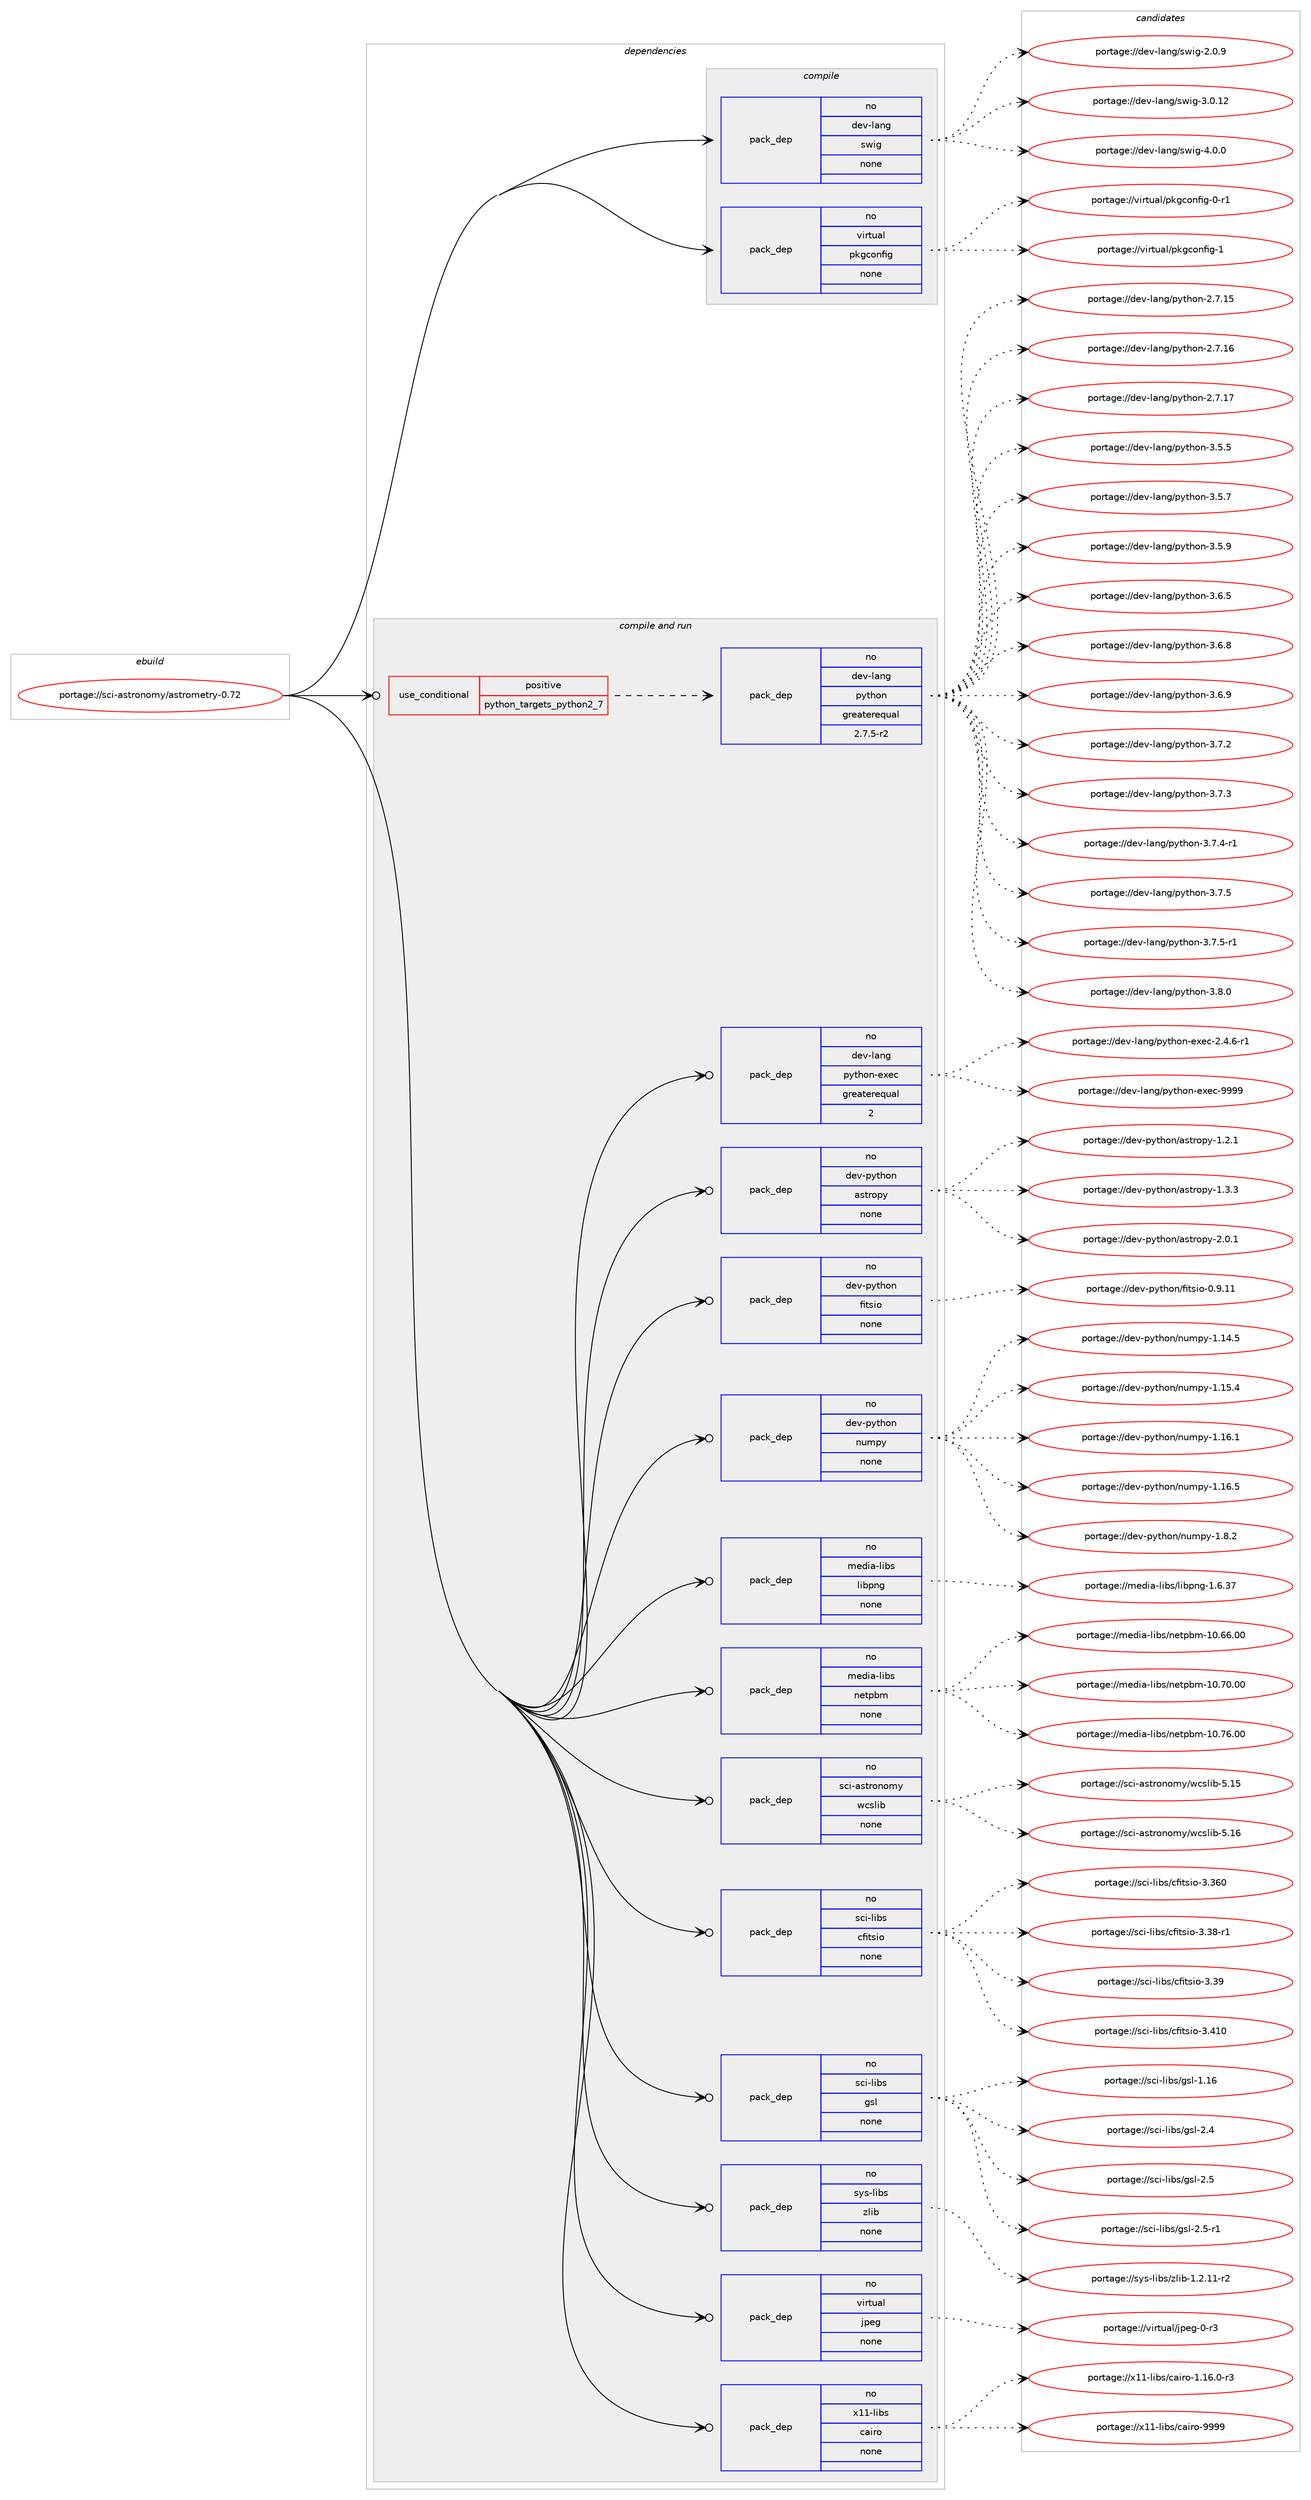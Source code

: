 digraph prolog {

# *************
# Graph options
# *************

newrank=true;
concentrate=true;
compound=true;
graph [rankdir=LR,fontname=Helvetica,fontsize=10,ranksep=1.5];#, ranksep=2.5, nodesep=0.2];
edge  [arrowhead=vee];
node  [fontname=Helvetica,fontsize=10];

# **********
# The ebuild
# **********

subgraph cluster_leftcol {
color=gray;
rank=same;
label=<<i>ebuild</i>>;
id [label="portage://sci-astronomy/astrometry-0.72", color=red, width=4, href="../sci-astronomy/astrometry-0.72.svg"];
}

# ****************
# The dependencies
# ****************

subgraph cluster_midcol {
color=gray;
label=<<i>dependencies</i>>;
subgraph cluster_compile {
fillcolor="#eeeeee";
style=filled;
label=<<i>compile</i>>;
subgraph pack280592 {
dependency382016 [label=<<TABLE BORDER="0" CELLBORDER="1" CELLSPACING="0" CELLPADDING="4" WIDTH="220"><TR><TD ROWSPAN="6" CELLPADDING="30">pack_dep</TD></TR><TR><TD WIDTH="110">no</TD></TR><TR><TD>dev-lang</TD></TR><TR><TD>swig</TD></TR><TR><TD>none</TD></TR><TR><TD></TD></TR></TABLE>>, shape=none, color=blue];
}
id:e -> dependency382016:w [weight=20,style="solid",arrowhead="vee"];
subgraph pack280593 {
dependency382017 [label=<<TABLE BORDER="0" CELLBORDER="1" CELLSPACING="0" CELLPADDING="4" WIDTH="220"><TR><TD ROWSPAN="6" CELLPADDING="30">pack_dep</TD></TR><TR><TD WIDTH="110">no</TD></TR><TR><TD>virtual</TD></TR><TR><TD>pkgconfig</TD></TR><TR><TD>none</TD></TR><TR><TD></TD></TR></TABLE>>, shape=none, color=blue];
}
id:e -> dependency382017:w [weight=20,style="solid",arrowhead="vee"];
}
subgraph cluster_compileandrun {
fillcolor="#eeeeee";
style=filled;
label=<<i>compile and run</i>>;
subgraph cond95006 {
dependency382018 [label=<<TABLE BORDER="0" CELLBORDER="1" CELLSPACING="0" CELLPADDING="4"><TR><TD ROWSPAN="3" CELLPADDING="10">use_conditional</TD></TR><TR><TD>positive</TD></TR><TR><TD>python_targets_python2_7</TD></TR></TABLE>>, shape=none, color=red];
subgraph pack280594 {
dependency382019 [label=<<TABLE BORDER="0" CELLBORDER="1" CELLSPACING="0" CELLPADDING="4" WIDTH="220"><TR><TD ROWSPAN="6" CELLPADDING="30">pack_dep</TD></TR><TR><TD WIDTH="110">no</TD></TR><TR><TD>dev-lang</TD></TR><TR><TD>python</TD></TR><TR><TD>greaterequal</TD></TR><TR><TD>2.7.5-r2</TD></TR></TABLE>>, shape=none, color=blue];
}
dependency382018:e -> dependency382019:w [weight=20,style="dashed",arrowhead="vee"];
}
id:e -> dependency382018:w [weight=20,style="solid",arrowhead="odotvee"];
subgraph pack280595 {
dependency382020 [label=<<TABLE BORDER="0" CELLBORDER="1" CELLSPACING="0" CELLPADDING="4" WIDTH="220"><TR><TD ROWSPAN="6" CELLPADDING="30">pack_dep</TD></TR><TR><TD WIDTH="110">no</TD></TR><TR><TD>dev-lang</TD></TR><TR><TD>python-exec</TD></TR><TR><TD>greaterequal</TD></TR><TR><TD>2</TD></TR></TABLE>>, shape=none, color=blue];
}
id:e -> dependency382020:w [weight=20,style="solid",arrowhead="odotvee"];
subgraph pack280596 {
dependency382021 [label=<<TABLE BORDER="0" CELLBORDER="1" CELLSPACING="0" CELLPADDING="4" WIDTH="220"><TR><TD ROWSPAN="6" CELLPADDING="30">pack_dep</TD></TR><TR><TD WIDTH="110">no</TD></TR><TR><TD>dev-python</TD></TR><TR><TD>astropy</TD></TR><TR><TD>none</TD></TR><TR><TD></TD></TR></TABLE>>, shape=none, color=blue];
}
id:e -> dependency382021:w [weight=20,style="solid",arrowhead="odotvee"];
subgraph pack280597 {
dependency382022 [label=<<TABLE BORDER="0" CELLBORDER="1" CELLSPACING="0" CELLPADDING="4" WIDTH="220"><TR><TD ROWSPAN="6" CELLPADDING="30">pack_dep</TD></TR><TR><TD WIDTH="110">no</TD></TR><TR><TD>dev-python</TD></TR><TR><TD>fitsio</TD></TR><TR><TD>none</TD></TR><TR><TD></TD></TR></TABLE>>, shape=none, color=blue];
}
id:e -> dependency382022:w [weight=20,style="solid",arrowhead="odotvee"];
subgraph pack280598 {
dependency382023 [label=<<TABLE BORDER="0" CELLBORDER="1" CELLSPACING="0" CELLPADDING="4" WIDTH="220"><TR><TD ROWSPAN="6" CELLPADDING="30">pack_dep</TD></TR><TR><TD WIDTH="110">no</TD></TR><TR><TD>dev-python</TD></TR><TR><TD>numpy</TD></TR><TR><TD>none</TD></TR><TR><TD></TD></TR></TABLE>>, shape=none, color=blue];
}
id:e -> dependency382023:w [weight=20,style="solid",arrowhead="odotvee"];
subgraph pack280599 {
dependency382024 [label=<<TABLE BORDER="0" CELLBORDER="1" CELLSPACING="0" CELLPADDING="4" WIDTH="220"><TR><TD ROWSPAN="6" CELLPADDING="30">pack_dep</TD></TR><TR><TD WIDTH="110">no</TD></TR><TR><TD>media-libs</TD></TR><TR><TD>libpng</TD></TR><TR><TD>none</TD></TR><TR><TD></TD></TR></TABLE>>, shape=none, color=blue];
}
id:e -> dependency382024:w [weight=20,style="solid",arrowhead="odotvee"];
subgraph pack280600 {
dependency382025 [label=<<TABLE BORDER="0" CELLBORDER="1" CELLSPACING="0" CELLPADDING="4" WIDTH="220"><TR><TD ROWSPAN="6" CELLPADDING="30">pack_dep</TD></TR><TR><TD WIDTH="110">no</TD></TR><TR><TD>media-libs</TD></TR><TR><TD>netpbm</TD></TR><TR><TD>none</TD></TR><TR><TD></TD></TR></TABLE>>, shape=none, color=blue];
}
id:e -> dependency382025:w [weight=20,style="solid",arrowhead="odotvee"];
subgraph pack280601 {
dependency382026 [label=<<TABLE BORDER="0" CELLBORDER="1" CELLSPACING="0" CELLPADDING="4" WIDTH="220"><TR><TD ROWSPAN="6" CELLPADDING="30">pack_dep</TD></TR><TR><TD WIDTH="110">no</TD></TR><TR><TD>sci-astronomy</TD></TR><TR><TD>wcslib</TD></TR><TR><TD>none</TD></TR><TR><TD></TD></TR></TABLE>>, shape=none, color=blue];
}
id:e -> dependency382026:w [weight=20,style="solid",arrowhead="odotvee"];
subgraph pack280602 {
dependency382027 [label=<<TABLE BORDER="0" CELLBORDER="1" CELLSPACING="0" CELLPADDING="4" WIDTH="220"><TR><TD ROWSPAN="6" CELLPADDING="30">pack_dep</TD></TR><TR><TD WIDTH="110">no</TD></TR><TR><TD>sci-libs</TD></TR><TR><TD>cfitsio</TD></TR><TR><TD>none</TD></TR><TR><TD></TD></TR></TABLE>>, shape=none, color=blue];
}
id:e -> dependency382027:w [weight=20,style="solid",arrowhead="odotvee"];
subgraph pack280603 {
dependency382028 [label=<<TABLE BORDER="0" CELLBORDER="1" CELLSPACING="0" CELLPADDING="4" WIDTH="220"><TR><TD ROWSPAN="6" CELLPADDING="30">pack_dep</TD></TR><TR><TD WIDTH="110">no</TD></TR><TR><TD>sci-libs</TD></TR><TR><TD>gsl</TD></TR><TR><TD>none</TD></TR><TR><TD></TD></TR></TABLE>>, shape=none, color=blue];
}
id:e -> dependency382028:w [weight=20,style="solid",arrowhead="odotvee"];
subgraph pack280604 {
dependency382029 [label=<<TABLE BORDER="0" CELLBORDER="1" CELLSPACING="0" CELLPADDING="4" WIDTH="220"><TR><TD ROWSPAN="6" CELLPADDING="30">pack_dep</TD></TR><TR><TD WIDTH="110">no</TD></TR><TR><TD>sys-libs</TD></TR><TR><TD>zlib</TD></TR><TR><TD>none</TD></TR><TR><TD></TD></TR></TABLE>>, shape=none, color=blue];
}
id:e -> dependency382029:w [weight=20,style="solid",arrowhead="odotvee"];
subgraph pack280605 {
dependency382030 [label=<<TABLE BORDER="0" CELLBORDER="1" CELLSPACING="0" CELLPADDING="4" WIDTH="220"><TR><TD ROWSPAN="6" CELLPADDING="30">pack_dep</TD></TR><TR><TD WIDTH="110">no</TD></TR><TR><TD>virtual</TD></TR><TR><TD>jpeg</TD></TR><TR><TD>none</TD></TR><TR><TD></TD></TR></TABLE>>, shape=none, color=blue];
}
id:e -> dependency382030:w [weight=20,style="solid",arrowhead="odotvee"];
subgraph pack280606 {
dependency382031 [label=<<TABLE BORDER="0" CELLBORDER="1" CELLSPACING="0" CELLPADDING="4" WIDTH="220"><TR><TD ROWSPAN="6" CELLPADDING="30">pack_dep</TD></TR><TR><TD WIDTH="110">no</TD></TR><TR><TD>x11-libs</TD></TR><TR><TD>cairo</TD></TR><TR><TD>none</TD></TR><TR><TD></TD></TR></TABLE>>, shape=none, color=blue];
}
id:e -> dependency382031:w [weight=20,style="solid",arrowhead="odotvee"];
}
subgraph cluster_run {
fillcolor="#eeeeee";
style=filled;
label=<<i>run</i>>;
}
}

# **************
# The candidates
# **************

subgraph cluster_choices {
rank=same;
color=gray;
label=<<i>candidates</i>>;

subgraph choice280592 {
color=black;
nodesep=1;
choiceportage100101118451089711010347115119105103455046484657 [label="portage://dev-lang/swig-2.0.9", color=red, width=4,href="../dev-lang/swig-2.0.9.svg"];
choiceportage10010111845108971101034711511910510345514648464950 [label="portage://dev-lang/swig-3.0.12", color=red, width=4,href="../dev-lang/swig-3.0.12.svg"];
choiceportage100101118451089711010347115119105103455246484648 [label="portage://dev-lang/swig-4.0.0", color=red, width=4,href="../dev-lang/swig-4.0.0.svg"];
dependency382016:e -> choiceportage100101118451089711010347115119105103455046484657:w [style=dotted,weight="100"];
dependency382016:e -> choiceportage10010111845108971101034711511910510345514648464950:w [style=dotted,weight="100"];
dependency382016:e -> choiceportage100101118451089711010347115119105103455246484648:w [style=dotted,weight="100"];
}
subgraph choice280593 {
color=black;
nodesep=1;
choiceportage11810511411611797108471121071039911111010210510345484511449 [label="portage://virtual/pkgconfig-0-r1", color=red, width=4,href="../virtual/pkgconfig-0-r1.svg"];
choiceportage1181051141161179710847112107103991111101021051034549 [label="portage://virtual/pkgconfig-1", color=red, width=4,href="../virtual/pkgconfig-1.svg"];
dependency382017:e -> choiceportage11810511411611797108471121071039911111010210510345484511449:w [style=dotted,weight="100"];
dependency382017:e -> choiceportage1181051141161179710847112107103991111101021051034549:w [style=dotted,weight="100"];
}
subgraph choice280594 {
color=black;
nodesep=1;
choiceportage10010111845108971101034711212111610411111045504655464953 [label="portage://dev-lang/python-2.7.15", color=red, width=4,href="../dev-lang/python-2.7.15.svg"];
choiceportage10010111845108971101034711212111610411111045504655464954 [label="portage://dev-lang/python-2.7.16", color=red, width=4,href="../dev-lang/python-2.7.16.svg"];
choiceportage10010111845108971101034711212111610411111045504655464955 [label="portage://dev-lang/python-2.7.17", color=red, width=4,href="../dev-lang/python-2.7.17.svg"];
choiceportage100101118451089711010347112121116104111110455146534653 [label="portage://dev-lang/python-3.5.5", color=red, width=4,href="../dev-lang/python-3.5.5.svg"];
choiceportage100101118451089711010347112121116104111110455146534655 [label="portage://dev-lang/python-3.5.7", color=red, width=4,href="../dev-lang/python-3.5.7.svg"];
choiceportage100101118451089711010347112121116104111110455146534657 [label="portage://dev-lang/python-3.5.9", color=red, width=4,href="../dev-lang/python-3.5.9.svg"];
choiceportage100101118451089711010347112121116104111110455146544653 [label="portage://dev-lang/python-3.6.5", color=red, width=4,href="../dev-lang/python-3.6.5.svg"];
choiceportage100101118451089711010347112121116104111110455146544656 [label="portage://dev-lang/python-3.6.8", color=red, width=4,href="../dev-lang/python-3.6.8.svg"];
choiceportage100101118451089711010347112121116104111110455146544657 [label="portage://dev-lang/python-3.6.9", color=red, width=4,href="../dev-lang/python-3.6.9.svg"];
choiceportage100101118451089711010347112121116104111110455146554650 [label="portage://dev-lang/python-3.7.2", color=red, width=4,href="../dev-lang/python-3.7.2.svg"];
choiceportage100101118451089711010347112121116104111110455146554651 [label="portage://dev-lang/python-3.7.3", color=red, width=4,href="../dev-lang/python-3.7.3.svg"];
choiceportage1001011184510897110103471121211161041111104551465546524511449 [label="portage://dev-lang/python-3.7.4-r1", color=red, width=4,href="../dev-lang/python-3.7.4-r1.svg"];
choiceportage100101118451089711010347112121116104111110455146554653 [label="portage://dev-lang/python-3.7.5", color=red, width=4,href="../dev-lang/python-3.7.5.svg"];
choiceportage1001011184510897110103471121211161041111104551465546534511449 [label="portage://dev-lang/python-3.7.5-r1", color=red, width=4,href="../dev-lang/python-3.7.5-r1.svg"];
choiceportage100101118451089711010347112121116104111110455146564648 [label="portage://dev-lang/python-3.8.0", color=red, width=4,href="../dev-lang/python-3.8.0.svg"];
dependency382019:e -> choiceportage10010111845108971101034711212111610411111045504655464953:w [style=dotted,weight="100"];
dependency382019:e -> choiceportage10010111845108971101034711212111610411111045504655464954:w [style=dotted,weight="100"];
dependency382019:e -> choiceportage10010111845108971101034711212111610411111045504655464955:w [style=dotted,weight="100"];
dependency382019:e -> choiceportage100101118451089711010347112121116104111110455146534653:w [style=dotted,weight="100"];
dependency382019:e -> choiceportage100101118451089711010347112121116104111110455146534655:w [style=dotted,weight="100"];
dependency382019:e -> choiceportage100101118451089711010347112121116104111110455146534657:w [style=dotted,weight="100"];
dependency382019:e -> choiceportage100101118451089711010347112121116104111110455146544653:w [style=dotted,weight="100"];
dependency382019:e -> choiceportage100101118451089711010347112121116104111110455146544656:w [style=dotted,weight="100"];
dependency382019:e -> choiceportage100101118451089711010347112121116104111110455146544657:w [style=dotted,weight="100"];
dependency382019:e -> choiceportage100101118451089711010347112121116104111110455146554650:w [style=dotted,weight="100"];
dependency382019:e -> choiceportage100101118451089711010347112121116104111110455146554651:w [style=dotted,weight="100"];
dependency382019:e -> choiceportage1001011184510897110103471121211161041111104551465546524511449:w [style=dotted,weight="100"];
dependency382019:e -> choiceportage100101118451089711010347112121116104111110455146554653:w [style=dotted,weight="100"];
dependency382019:e -> choiceportage1001011184510897110103471121211161041111104551465546534511449:w [style=dotted,weight="100"];
dependency382019:e -> choiceportage100101118451089711010347112121116104111110455146564648:w [style=dotted,weight="100"];
}
subgraph choice280595 {
color=black;
nodesep=1;
choiceportage10010111845108971101034711212111610411111045101120101994550465246544511449 [label="portage://dev-lang/python-exec-2.4.6-r1", color=red, width=4,href="../dev-lang/python-exec-2.4.6-r1.svg"];
choiceportage10010111845108971101034711212111610411111045101120101994557575757 [label="portage://dev-lang/python-exec-9999", color=red, width=4,href="../dev-lang/python-exec-9999.svg"];
dependency382020:e -> choiceportage10010111845108971101034711212111610411111045101120101994550465246544511449:w [style=dotted,weight="100"];
dependency382020:e -> choiceportage10010111845108971101034711212111610411111045101120101994557575757:w [style=dotted,weight="100"];
}
subgraph choice280596 {
color=black;
nodesep=1;
choiceportage100101118451121211161041111104797115116114111112121454946504649 [label="portage://dev-python/astropy-1.2.1", color=red, width=4,href="../dev-python/astropy-1.2.1.svg"];
choiceportage100101118451121211161041111104797115116114111112121454946514651 [label="portage://dev-python/astropy-1.3.3", color=red, width=4,href="../dev-python/astropy-1.3.3.svg"];
choiceportage100101118451121211161041111104797115116114111112121455046484649 [label="portage://dev-python/astropy-2.0.1", color=red, width=4,href="../dev-python/astropy-2.0.1.svg"];
dependency382021:e -> choiceportage100101118451121211161041111104797115116114111112121454946504649:w [style=dotted,weight="100"];
dependency382021:e -> choiceportage100101118451121211161041111104797115116114111112121454946514651:w [style=dotted,weight="100"];
dependency382021:e -> choiceportage100101118451121211161041111104797115116114111112121455046484649:w [style=dotted,weight="100"];
}
subgraph choice280597 {
color=black;
nodesep=1;
choiceportage100101118451121211161041111104710210511611510511145484657464949 [label="portage://dev-python/fitsio-0.9.11", color=red, width=4,href="../dev-python/fitsio-0.9.11.svg"];
dependency382022:e -> choiceportage100101118451121211161041111104710210511611510511145484657464949:w [style=dotted,weight="100"];
}
subgraph choice280598 {
color=black;
nodesep=1;
choiceportage100101118451121211161041111104711011710911212145494649524653 [label="portage://dev-python/numpy-1.14.5", color=red, width=4,href="../dev-python/numpy-1.14.5.svg"];
choiceportage100101118451121211161041111104711011710911212145494649534652 [label="portage://dev-python/numpy-1.15.4", color=red, width=4,href="../dev-python/numpy-1.15.4.svg"];
choiceportage100101118451121211161041111104711011710911212145494649544649 [label="portage://dev-python/numpy-1.16.1", color=red, width=4,href="../dev-python/numpy-1.16.1.svg"];
choiceportage100101118451121211161041111104711011710911212145494649544653 [label="portage://dev-python/numpy-1.16.5", color=red, width=4,href="../dev-python/numpy-1.16.5.svg"];
choiceportage1001011184511212111610411111047110117109112121454946564650 [label="portage://dev-python/numpy-1.8.2", color=red, width=4,href="../dev-python/numpy-1.8.2.svg"];
dependency382023:e -> choiceportage100101118451121211161041111104711011710911212145494649524653:w [style=dotted,weight="100"];
dependency382023:e -> choiceportage100101118451121211161041111104711011710911212145494649534652:w [style=dotted,weight="100"];
dependency382023:e -> choiceportage100101118451121211161041111104711011710911212145494649544649:w [style=dotted,weight="100"];
dependency382023:e -> choiceportage100101118451121211161041111104711011710911212145494649544653:w [style=dotted,weight="100"];
dependency382023:e -> choiceportage1001011184511212111610411111047110117109112121454946564650:w [style=dotted,weight="100"];
}
subgraph choice280599 {
color=black;
nodesep=1;
choiceportage109101100105974510810598115471081059811211010345494654465155 [label="portage://media-libs/libpng-1.6.37", color=red, width=4,href="../media-libs/libpng-1.6.37.svg"];
dependency382024:e -> choiceportage109101100105974510810598115471081059811211010345494654465155:w [style=dotted,weight="100"];
}
subgraph choice280600 {
color=black;
nodesep=1;
choiceportage1091011001059745108105981154711010111611298109454948465454464848 [label="portage://media-libs/netpbm-10.66.00", color=red, width=4,href="../media-libs/netpbm-10.66.00.svg"];
choiceportage1091011001059745108105981154711010111611298109454948465548464848 [label="portage://media-libs/netpbm-10.70.00", color=red, width=4,href="../media-libs/netpbm-10.70.00.svg"];
choiceportage1091011001059745108105981154711010111611298109454948465554464848 [label="portage://media-libs/netpbm-10.76.00", color=red, width=4,href="../media-libs/netpbm-10.76.00.svg"];
dependency382025:e -> choiceportage1091011001059745108105981154711010111611298109454948465454464848:w [style=dotted,weight="100"];
dependency382025:e -> choiceportage1091011001059745108105981154711010111611298109454948465548464848:w [style=dotted,weight="100"];
dependency382025:e -> choiceportage1091011001059745108105981154711010111611298109454948465554464848:w [style=dotted,weight="100"];
}
subgraph choice280601 {
color=black;
nodesep=1;
choiceportage1159910545971151161141111101111091214711999115108105984553464953 [label="portage://sci-astronomy/wcslib-5.15", color=red, width=4,href="../sci-astronomy/wcslib-5.15.svg"];
choiceportage1159910545971151161141111101111091214711999115108105984553464954 [label="portage://sci-astronomy/wcslib-5.16", color=red, width=4,href="../sci-astronomy/wcslib-5.16.svg"];
dependency382026:e -> choiceportage1159910545971151161141111101111091214711999115108105984553464953:w [style=dotted,weight="100"];
dependency382026:e -> choiceportage1159910545971151161141111101111091214711999115108105984553464954:w [style=dotted,weight="100"];
}
subgraph choice280602 {
color=black;
nodesep=1;
choiceportage1159910545108105981154799102105116115105111455146515448 [label="portage://sci-libs/cfitsio-3.360", color=red, width=4,href="../sci-libs/cfitsio-3.360.svg"];
choiceportage115991054510810598115479910210511611510511145514651564511449 [label="portage://sci-libs/cfitsio-3.38-r1", color=red, width=4,href="../sci-libs/cfitsio-3.38-r1.svg"];
choiceportage11599105451081059811547991021051161151051114551465157 [label="portage://sci-libs/cfitsio-3.39", color=red, width=4,href="../sci-libs/cfitsio-3.39.svg"];
choiceportage1159910545108105981154799102105116115105111455146524948 [label="portage://sci-libs/cfitsio-3.410", color=red, width=4,href="../sci-libs/cfitsio-3.410.svg"];
dependency382027:e -> choiceportage1159910545108105981154799102105116115105111455146515448:w [style=dotted,weight="100"];
dependency382027:e -> choiceportage115991054510810598115479910210511611510511145514651564511449:w [style=dotted,weight="100"];
dependency382027:e -> choiceportage11599105451081059811547991021051161151051114551465157:w [style=dotted,weight="100"];
dependency382027:e -> choiceportage1159910545108105981154799102105116115105111455146524948:w [style=dotted,weight="100"];
}
subgraph choice280603 {
color=black;
nodesep=1;
choiceportage115991054510810598115471031151084549464954 [label="portage://sci-libs/gsl-1.16", color=red, width=4,href="../sci-libs/gsl-1.16.svg"];
choiceportage1159910545108105981154710311510845504652 [label="portage://sci-libs/gsl-2.4", color=red, width=4,href="../sci-libs/gsl-2.4.svg"];
choiceportage1159910545108105981154710311510845504653 [label="portage://sci-libs/gsl-2.5", color=red, width=4,href="../sci-libs/gsl-2.5.svg"];
choiceportage11599105451081059811547103115108455046534511449 [label="portage://sci-libs/gsl-2.5-r1", color=red, width=4,href="../sci-libs/gsl-2.5-r1.svg"];
dependency382028:e -> choiceportage115991054510810598115471031151084549464954:w [style=dotted,weight="100"];
dependency382028:e -> choiceportage1159910545108105981154710311510845504652:w [style=dotted,weight="100"];
dependency382028:e -> choiceportage1159910545108105981154710311510845504653:w [style=dotted,weight="100"];
dependency382028:e -> choiceportage11599105451081059811547103115108455046534511449:w [style=dotted,weight="100"];
}
subgraph choice280604 {
color=black;
nodesep=1;
choiceportage11512111545108105981154712210810598454946504649494511450 [label="portage://sys-libs/zlib-1.2.11-r2", color=red, width=4,href="../sys-libs/zlib-1.2.11-r2.svg"];
dependency382029:e -> choiceportage11512111545108105981154712210810598454946504649494511450:w [style=dotted,weight="100"];
}
subgraph choice280605 {
color=black;
nodesep=1;
choiceportage118105114116117971084710611210110345484511451 [label="portage://virtual/jpeg-0-r3", color=red, width=4,href="../virtual/jpeg-0-r3.svg"];
dependency382030:e -> choiceportage118105114116117971084710611210110345484511451:w [style=dotted,weight="100"];
}
subgraph choice280606 {
color=black;
nodesep=1;
choiceportage12049494510810598115479997105114111454946495446484511451 [label="portage://x11-libs/cairo-1.16.0-r3", color=red, width=4,href="../x11-libs/cairo-1.16.0-r3.svg"];
choiceportage120494945108105981154799971051141114557575757 [label="portage://x11-libs/cairo-9999", color=red, width=4,href="../x11-libs/cairo-9999.svg"];
dependency382031:e -> choiceportage12049494510810598115479997105114111454946495446484511451:w [style=dotted,weight="100"];
dependency382031:e -> choiceportage120494945108105981154799971051141114557575757:w [style=dotted,weight="100"];
}
}

}
